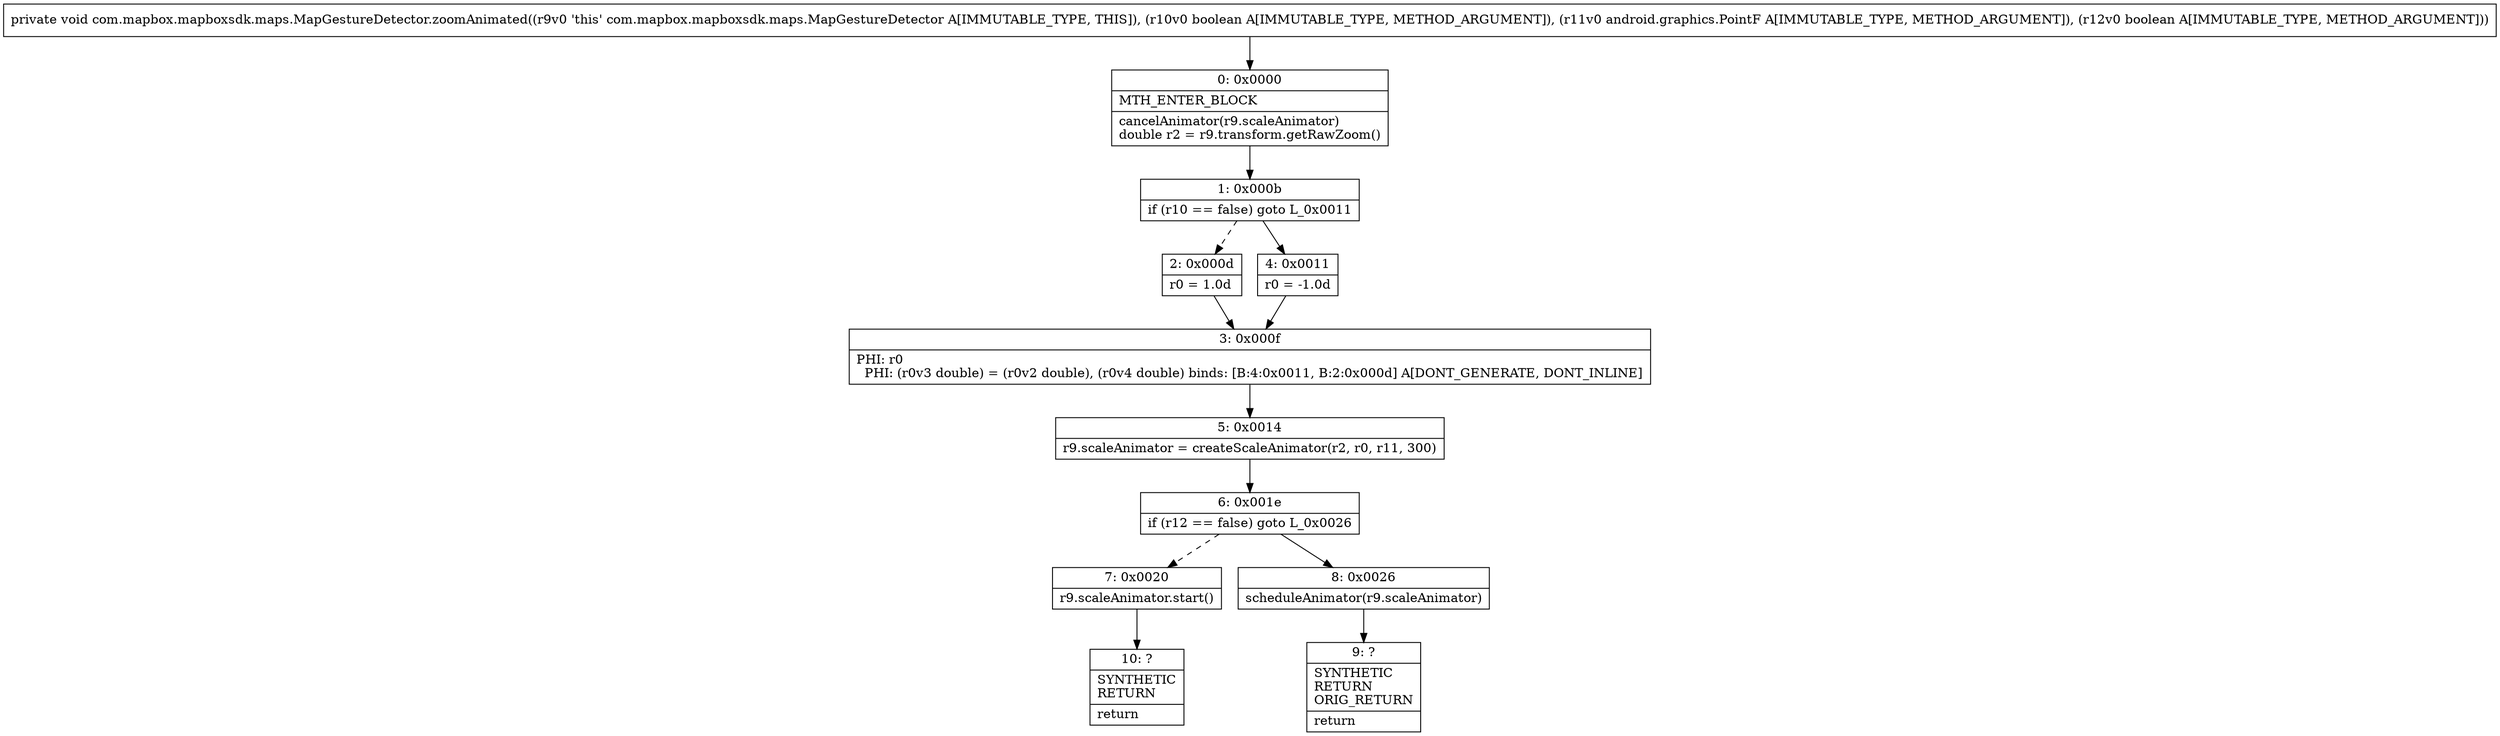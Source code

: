 digraph "CFG forcom.mapbox.mapboxsdk.maps.MapGestureDetector.zoomAnimated(ZLandroid\/graphics\/PointF;Z)V" {
Node_0 [shape=record,label="{0\:\ 0x0000|MTH_ENTER_BLOCK\l|cancelAnimator(r9.scaleAnimator)\ldouble r2 = r9.transform.getRawZoom()\l}"];
Node_1 [shape=record,label="{1\:\ 0x000b|if (r10 == false) goto L_0x0011\l}"];
Node_2 [shape=record,label="{2\:\ 0x000d|r0 = 1.0d\l}"];
Node_3 [shape=record,label="{3\:\ 0x000f|PHI: r0 \l  PHI: (r0v3 double) = (r0v2 double), (r0v4 double) binds: [B:4:0x0011, B:2:0x000d] A[DONT_GENERATE, DONT_INLINE]\l}"];
Node_4 [shape=record,label="{4\:\ 0x0011|r0 = \-1.0d\l}"];
Node_5 [shape=record,label="{5\:\ 0x0014|r9.scaleAnimator = createScaleAnimator(r2, r0, r11, 300)\l}"];
Node_6 [shape=record,label="{6\:\ 0x001e|if (r12 == false) goto L_0x0026\l}"];
Node_7 [shape=record,label="{7\:\ 0x0020|r9.scaleAnimator.start()\l}"];
Node_8 [shape=record,label="{8\:\ 0x0026|scheduleAnimator(r9.scaleAnimator)\l}"];
Node_9 [shape=record,label="{9\:\ ?|SYNTHETIC\lRETURN\lORIG_RETURN\l|return\l}"];
Node_10 [shape=record,label="{10\:\ ?|SYNTHETIC\lRETURN\l|return\l}"];
MethodNode[shape=record,label="{private void com.mapbox.mapboxsdk.maps.MapGestureDetector.zoomAnimated((r9v0 'this' com.mapbox.mapboxsdk.maps.MapGestureDetector A[IMMUTABLE_TYPE, THIS]), (r10v0 boolean A[IMMUTABLE_TYPE, METHOD_ARGUMENT]), (r11v0 android.graphics.PointF A[IMMUTABLE_TYPE, METHOD_ARGUMENT]), (r12v0 boolean A[IMMUTABLE_TYPE, METHOD_ARGUMENT])) }"];
MethodNode -> Node_0;
Node_0 -> Node_1;
Node_1 -> Node_2[style=dashed];
Node_1 -> Node_4;
Node_2 -> Node_3;
Node_3 -> Node_5;
Node_4 -> Node_3;
Node_5 -> Node_6;
Node_6 -> Node_7[style=dashed];
Node_6 -> Node_8;
Node_7 -> Node_10;
Node_8 -> Node_9;
}

